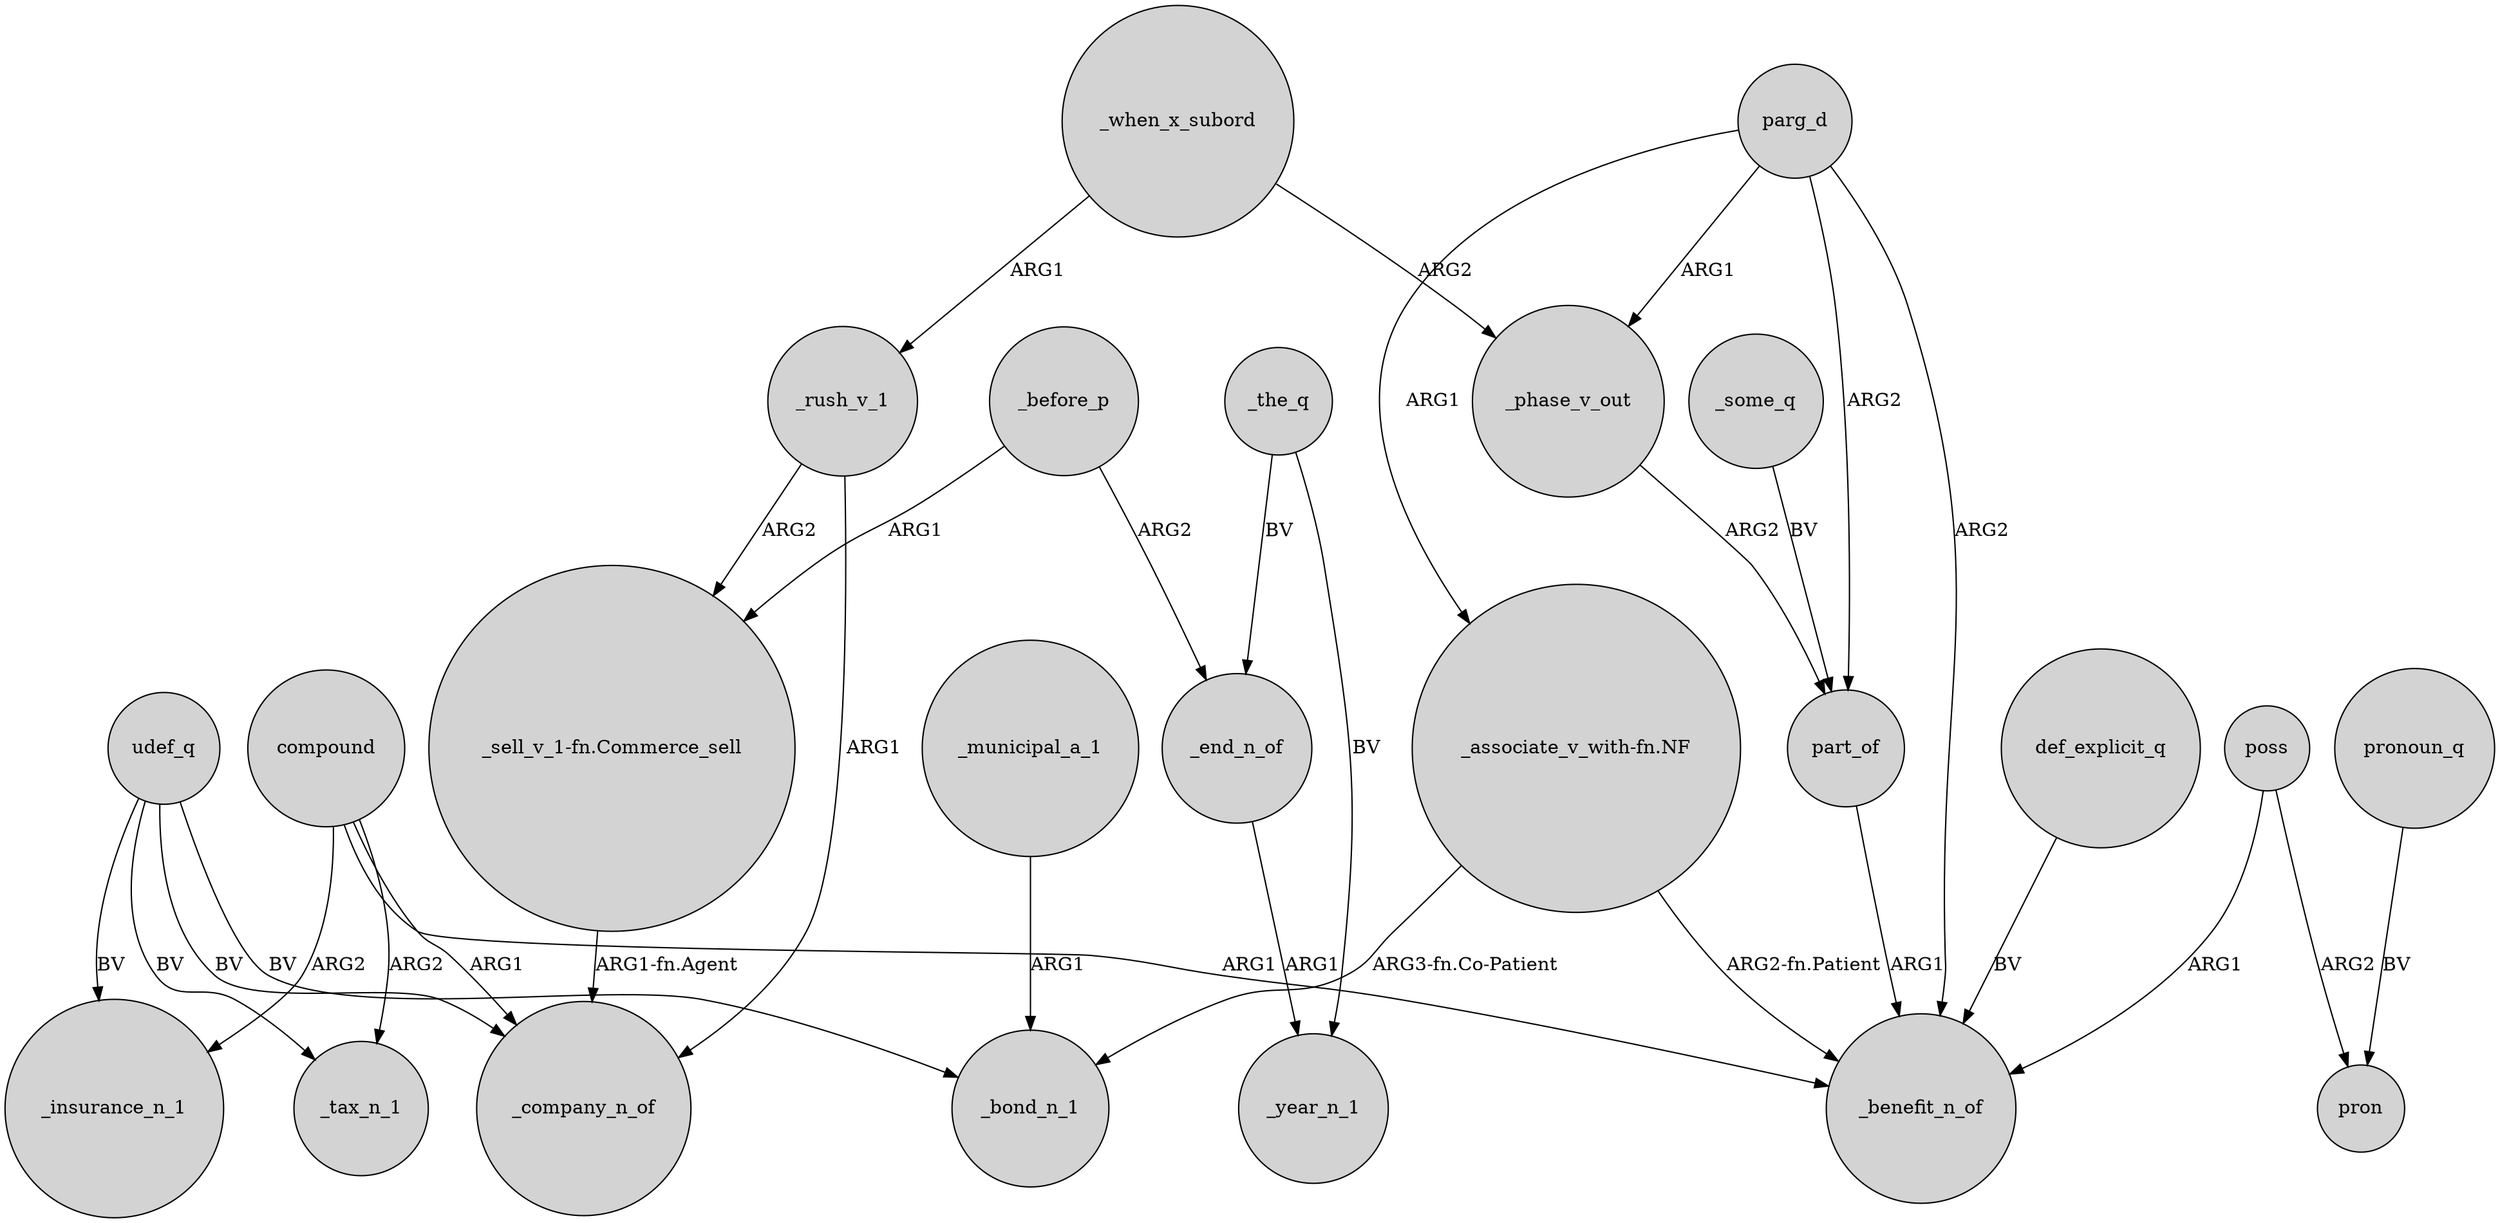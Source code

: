 digraph {
	node [shape=circle style=filled]
	"_associate_v_with-fn.NF" -> _benefit_n_of [label="ARG2-fn.Patient"]
	compound -> _insurance_n_1 [label=ARG2]
	poss -> pron [label=ARG2]
	parg_d -> "_associate_v_with-fn.NF" [label=ARG1]
	"_associate_v_with-fn.NF" -> _bond_n_1 [label="ARG3-fn.Co-Patient"]
	_the_q -> _end_n_of [label=BV]
	_rush_v_1 -> "_sell_v_1-fn.Commerce_sell" [label=ARG2]
	_end_n_of -> _year_n_1 [label=ARG1]
	udef_q -> _insurance_n_1 [label=BV]
	_municipal_a_1 -> _bond_n_1 [label=ARG1]
	poss -> _benefit_n_of [label=ARG1]
	parg_d -> _benefit_n_of [label=ARG2]
	_some_q -> part_of [label=BV]
	_rush_v_1 -> _company_n_of [label=ARG1]
	compound -> _company_n_of [label=ARG1]
	pronoun_q -> pron [label=BV]
	udef_q -> _tax_n_1 [label=BV]
	udef_q -> _bond_n_1 [label=BV]
	part_of -> _benefit_n_of [label=ARG1]
	_before_p -> _end_n_of [label=ARG2]
	parg_d -> _phase_v_out [label=ARG1]
	_the_q -> _year_n_1 [label=BV]
	compound -> _benefit_n_of [label=ARG1]
	_before_p -> "_sell_v_1-fn.Commerce_sell" [label=ARG1]
	_phase_v_out -> part_of [label=ARG2]
	_when_x_subord -> _phase_v_out [label=ARG2]
	def_explicit_q -> _benefit_n_of [label=BV]
	parg_d -> part_of [label=ARG2]
	udef_q -> _company_n_of [label=BV]
	compound -> _tax_n_1 [label=ARG2]
	_when_x_subord -> _rush_v_1 [label=ARG1]
	"_sell_v_1-fn.Commerce_sell" -> _company_n_of [label="ARG1-fn.Agent"]
}
